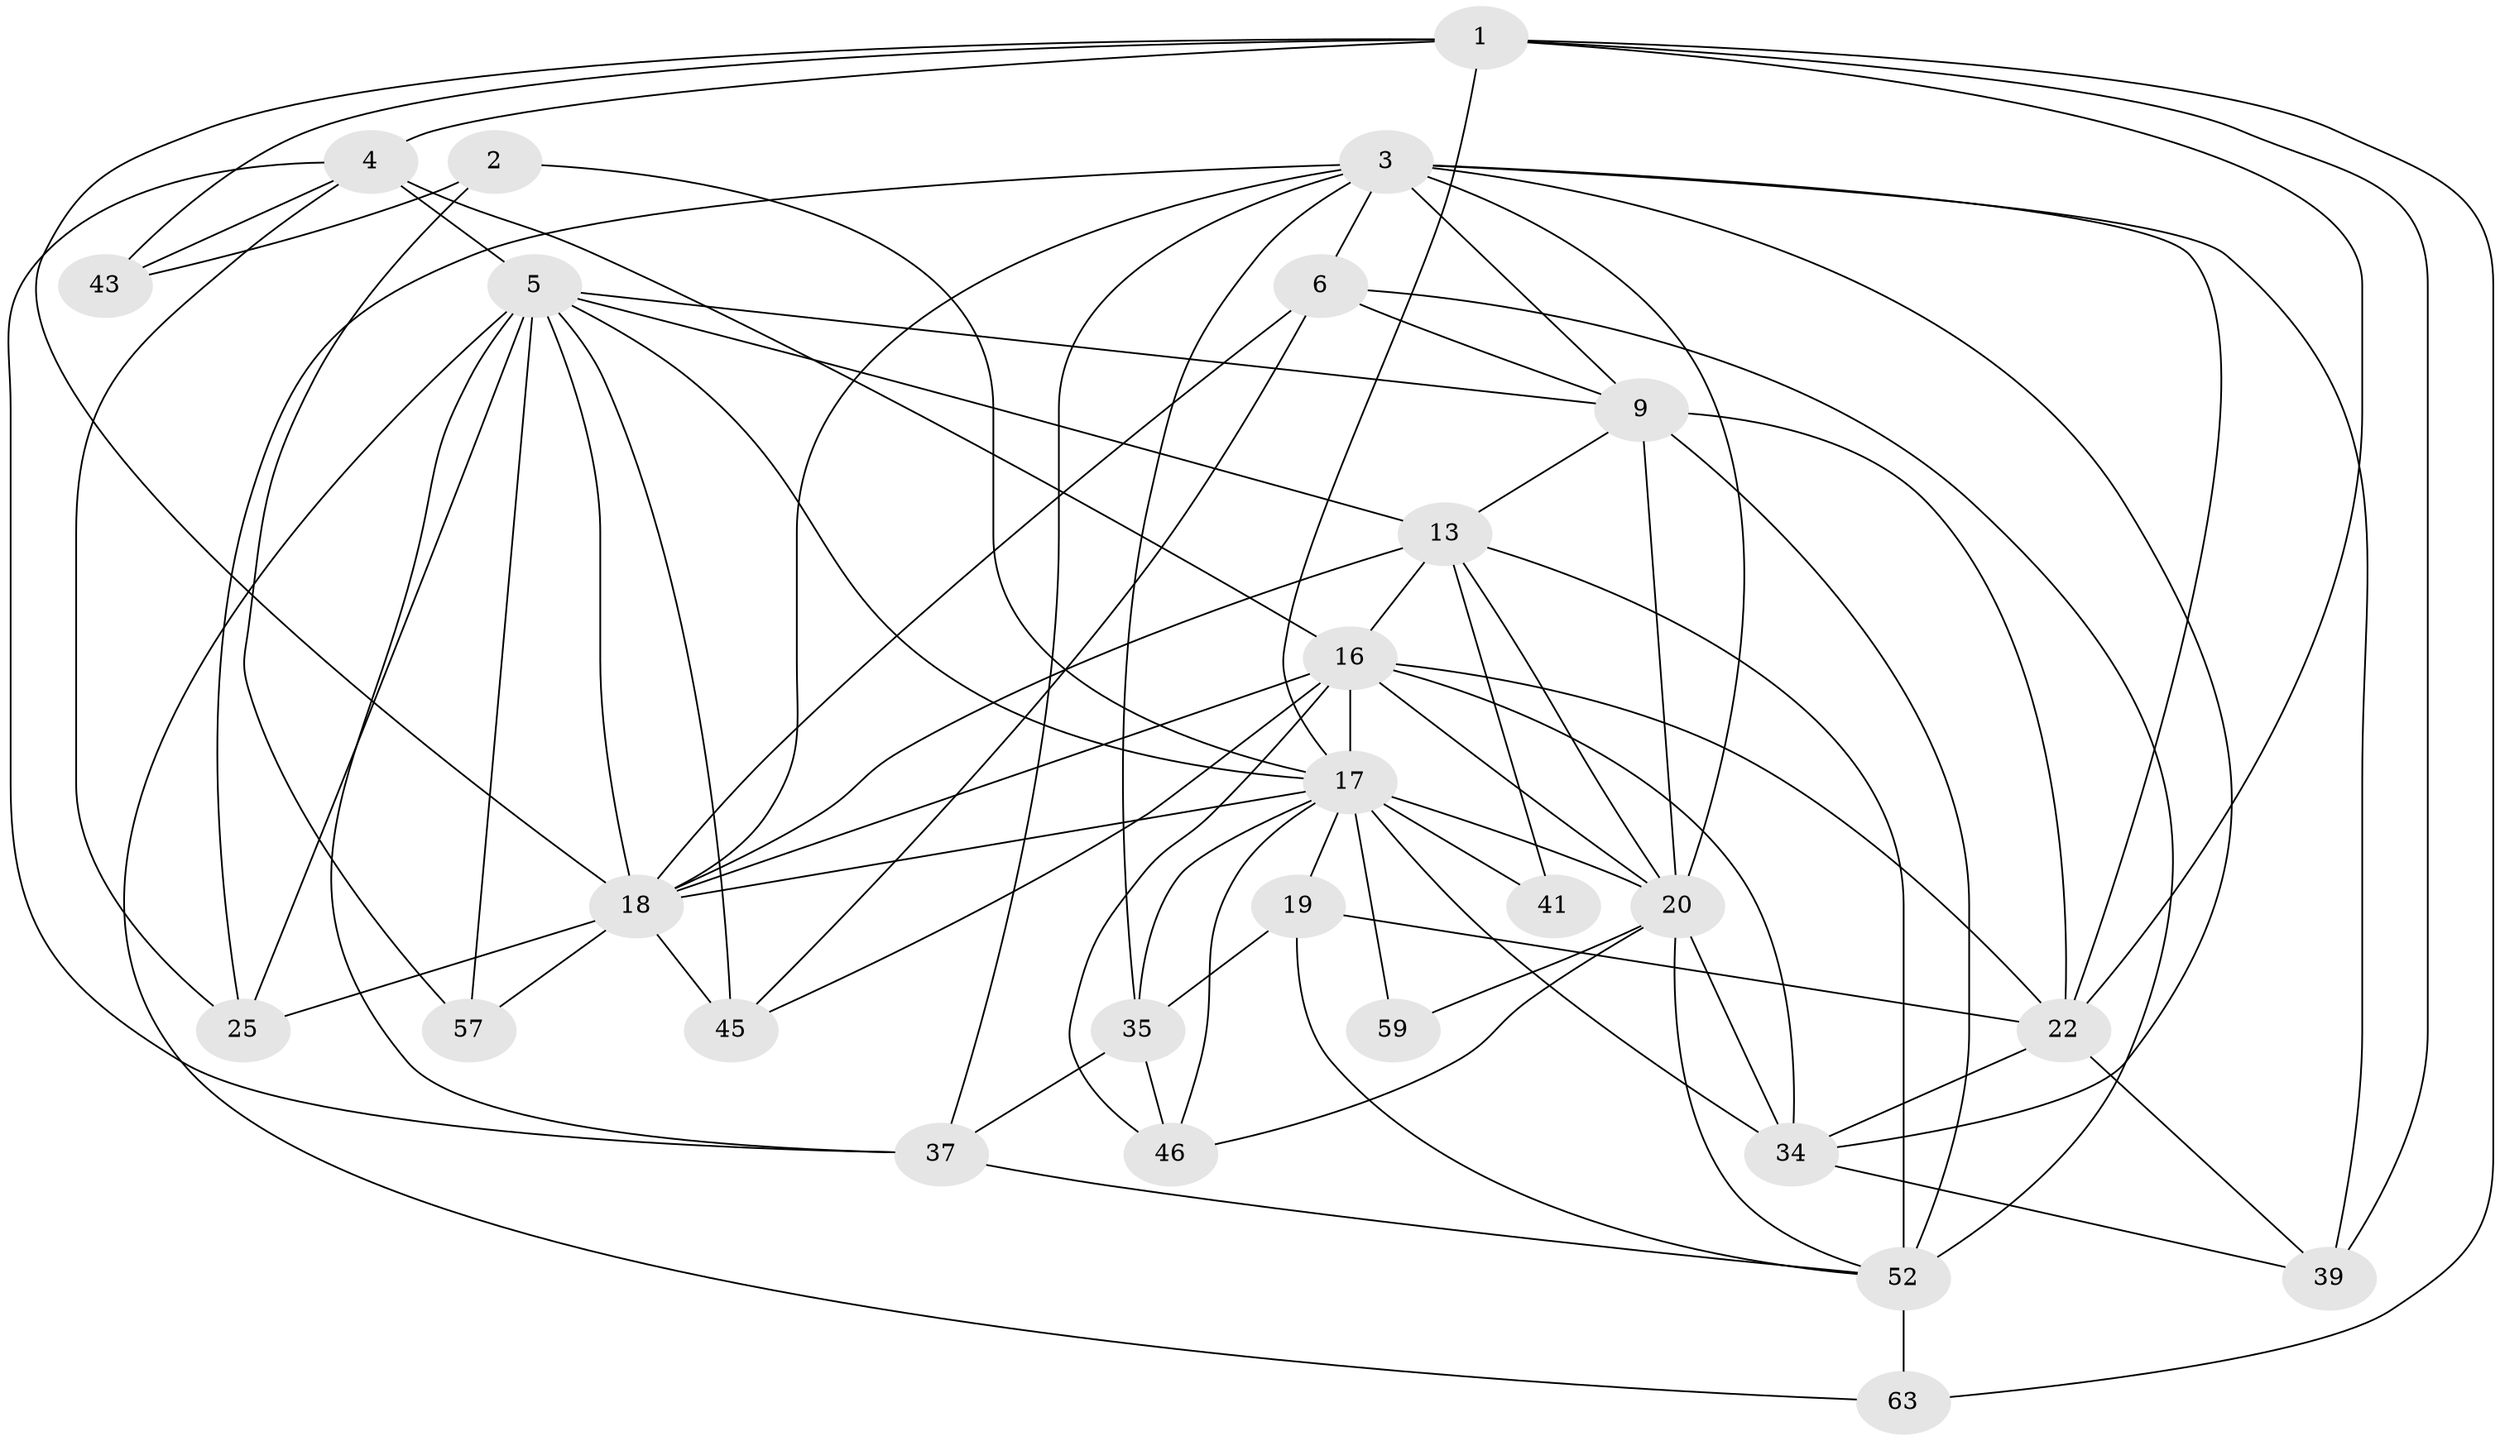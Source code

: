 // original degree distribution, {3: 0.2463768115942029, 2: 0.13043478260869565, 4: 0.34782608695652173, 6: 0.11594202898550725, 5: 0.11594202898550725, 8: 0.028985507246376812, 7: 0.014492753623188406}
// Generated by graph-tools (version 1.1) at 2025/18/03/04/25 18:18:47]
// undirected, 27 vertices, 79 edges
graph export_dot {
graph [start="1"]
  node [color=gray90,style=filled];
  1 [super="+7"];
  2 [super="+36"];
  3 [super="+38+8+32"];
  4 [super="+27+15"];
  5 [super="+29+21+66"];
  6 [super="+10+11"];
  9 [super="+12+40+53"];
  13 [super="+14"];
  16 [super="+44+69"];
  17 [super="+23+51"];
  18 [super="+26"];
  19;
  20 [super="+60+24"];
  22 [super="+64+33"];
  25 [super="+62"];
  34 [super="+48"];
  35 [super="+54"];
  37;
  39;
  41 [super="+55"];
  43;
  45 [super="+49"];
  46;
  52;
  57;
  59;
  63;
  1 -- 39;
  1 -- 43;
  1 -- 63;
  1 -- 22;
  1 -- 18;
  1 -- 17;
  1 -- 4;
  2 -- 57;
  2 -- 43;
  2 -- 17;
  3 -- 34;
  3 -- 20 [weight=2];
  3 -- 35;
  3 -- 6 [weight=2];
  3 -- 18;
  3 -- 37;
  3 -- 22;
  3 -- 39;
  3 -- 25;
  3 -- 9 [weight=2];
  4 -- 43;
  4 -- 16;
  4 -- 37;
  4 -- 5 [weight=2];
  4 -- 25;
  5 -- 63;
  5 -- 9;
  5 -- 45;
  5 -- 25;
  5 -- 37;
  5 -- 57 [weight=2];
  5 -- 13;
  5 -- 18 [weight=2];
  5 -- 17;
  6 -- 52;
  6 -- 18;
  6 -- 45;
  6 -- 9;
  9 -- 20 [weight=2];
  9 -- 52 [weight=2];
  9 -- 22 [weight=2];
  9 -- 13;
  13 -- 41 [weight=3];
  13 -- 16;
  13 -- 52;
  13 -- 20 [weight=2];
  13 -- 18;
  16 -- 45;
  16 -- 46;
  16 -- 22;
  16 -- 20;
  16 -- 18;
  16 -- 34;
  16 -- 17;
  17 -- 18 [weight=2];
  17 -- 34;
  17 -- 35;
  17 -- 41;
  17 -- 46;
  17 -- 19;
  17 -- 20;
  17 -- 59;
  18 -- 57;
  18 -- 45 [weight=2];
  18 -- 25;
  19 -- 52;
  19 -- 22;
  19 -- 35;
  20 -- 59;
  20 -- 34;
  20 -- 52;
  20 -- 46;
  22 -- 39;
  22 -- 34;
  34 -- 39;
  35 -- 37;
  35 -- 46;
  37 -- 52;
  52 -- 63;
}

